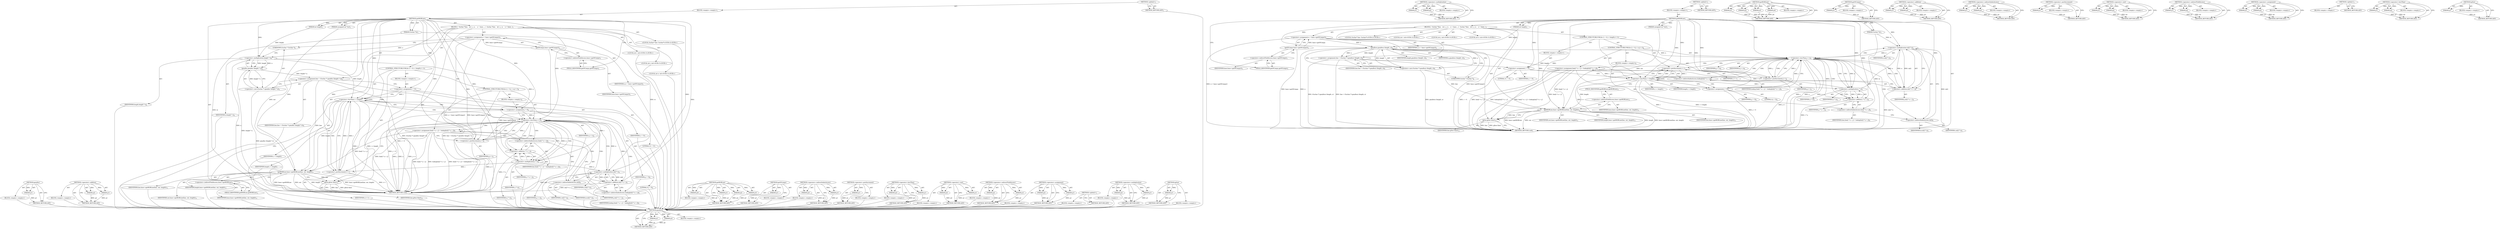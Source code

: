 digraph "gfree" {
vulnerable_117 [label=<(METHOD,gmalloc)>];
vulnerable_118 [label=<(PARAM,p1)>];
vulnerable_119 [label=<(BLOCK,&lt;empty&gt;,&lt;empty&gt;)>];
vulnerable_120 [label=<(METHOD_RETURN,ANY)>];
vulnerable_140 [label=<(METHOD,&lt;operator&gt;.addition)>];
vulnerable_141 [label=<(PARAM,p1)>];
vulnerable_142 [label=<(PARAM,p2)>];
vulnerable_143 [label=<(BLOCK,&lt;empty&gt;,&lt;empty&gt;)>];
vulnerable_144 [label=<(METHOD_RETURN,ANY)>];
vulnerable_6 [label=<(METHOD,&lt;global&gt;)<SUB>1</SUB>>];
vulnerable_7 [label=<(BLOCK,&lt;empty&gt;,&lt;empty&gt;)<SUB>1</SUB>>];
vulnerable_8 [label=<(METHOD,getRGBLine)<SUB>1</SUB>>];
vulnerable_9 [label=<(PARAM,Guchar *in)<SUB>1</SUB>>];
vulnerable_10 [label=<(PARAM,unsigned int *out)<SUB>1</SUB>>];
vulnerable_11 [label=<(PARAM,int length)<SUB>1</SUB>>];
vulnerable_12 [label=<(BLOCK,{
  Guchar *line;
   int i, j, n;
 
   n = base...,{
  Guchar *line;
   int i, j, n;
 
   n = base...)<SUB>1</SUB>>];
vulnerable_13 [label="<(LOCAL,Guchar* line: Guchar*)<SUB>2</SUB>>"];
vulnerable_14 [label="<(LOCAL,int i: int)<SUB>3</SUB>>"];
vulnerable_15 [label="<(LOCAL,int j: int)<SUB>3</SUB>>"];
vulnerable_16 [label="<(LOCAL,int n: int)<SUB>3</SUB>>"];
vulnerable_17 [label=<(&lt;operator&gt;.assignment,n = base-&gt;getNComps())<SUB>5</SUB>>];
vulnerable_18 [label=<(IDENTIFIER,n,n = base-&gt;getNComps())<SUB>5</SUB>>];
vulnerable_19 [label=<(getNComps,base-&gt;getNComps())<SUB>5</SUB>>];
vulnerable_20 [label=<(&lt;operator&gt;.indirectFieldAccess,base-&gt;getNComps)<SUB>5</SUB>>];
vulnerable_21 [label=<(IDENTIFIER,base,base-&gt;getNComps())<SUB>5</SUB>>];
vulnerable_22 [label=<(FIELD_IDENTIFIER,getNComps,getNComps)<SUB>5</SUB>>];
vulnerable_23 [label=<(&lt;operator&gt;.assignment,line = (Guchar *) gmalloc (length * n))<SUB>6</SUB>>];
vulnerable_24 [label=<(IDENTIFIER,line,line = (Guchar *) gmalloc (length * n))<SUB>6</SUB>>];
vulnerable_25 [label=<(&lt;operator&gt;.cast,(Guchar *) gmalloc (length * n))<SUB>6</SUB>>];
vulnerable_26 [label=<(UNKNOWN,Guchar *,Guchar *)<SUB>6</SUB>>];
vulnerable_27 [label=<(gmalloc,gmalloc (length * n))<SUB>6</SUB>>];
vulnerable_28 [label=<(&lt;operator&gt;.multiplication,length * n)<SUB>6</SUB>>];
vulnerable_29 [label=<(IDENTIFIER,length,length * n)<SUB>6</SUB>>];
vulnerable_30 [label=<(IDENTIFIER,n,length * n)<SUB>6</SUB>>];
vulnerable_31 [label=<(CONTROL_STRUCTURE,FOR,for (i = 0;i &lt; length;i++))<SUB>7</SUB>>];
vulnerable_32 [label=<(BLOCK,&lt;empty&gt;,&lt;empty&gt;)<SUB>7</SUB>>];
vulnerable_33 [label=<(&lt;operator&gt;.assignment,i = 0)<SUB>7</SUB>>];
vulnerable_34 [label=<(IDENTIFIER,i,i = 0)<SUB>7</SUB>>];
vulnerable_35 [label=<(LITERAL,0,i = 0)<SUB>7</SUB>>];
vulnerable_36 [label=<(&lt;operator&gt;.lessThan,i &lt; length)<SUB>7</SUB>>];
vulnerable_37 [label=<(IDENTIFIER,i,i &lt; length)<SUB>7</SUB>>];
vulnerable_38 [label=<(IDENTIFIER,length,i &lt; length)<SUB>7</SUB>>];
vulnerable_39 [label=<(&lt;operator&gt;.postIncrement,i++)<SUB>7</SUB>>];
vulnerable_40 [label=<(IDENTIFIER,i,i++)<SUB>7</SUB>>];
vulnerable_41 [label=<(CONTROL_STRUCTURE,FOR,for (j = 0;j &lt; n;j++))<SUB>8</SUB>>];
vulnerable_42 [label=<(BLOCK,&lt;empty&gt;,&lt;empty&gt;)<SUB>8</SUB>>];
vulnerable_43 [label=<(&lt;operator&gt;.assignment,j = 0)<SUB>8</SUB>>];
vulnerable_44 [label=<(IDENTIFIER,j,j = 0)<SUB>8</SUB>>];
vulnerable_45 [label=<(LITERAL,0,j = 0)<SUB>8</SUB>>];
vulnerable_46 [label=<(&lt;operator&gt;.lessThan,j &lt; n)<SUB>8</SUB>>];
vulnerable_47 [label=<(IDENTIFIER,j,j &lt; n)<SUB>8</SUB>>];
vulnerable_48 [label=<(IDENTIFIER,n,j &lt; n)<SUB>8</SUB>>];
vulnerable_49 [label=<(&lt;operator&gt;.postIncrement,j++)<SUB>8</SUB>>];
vulnerable_50 [label=<(IDENTIFIER,j,j++)<SUB>8</SUB>>];
vulnerable_51 [label=<(&lt;operator&gt;.assignment,line[i * n + j] = lookup[in[i] * n + j])<SUB>9</SUB>>];
vulnerable_52 [label=<(&lt;operator&gt;.indirectIndexAccess,line[i * n + j])<SUB>9</SUB>>];
vulnerable_53 [label=<(IDENTIFIER,line,line[i * n + j] = lookup[in[i] * n + j])<SUB>9</SUB>>];
vulnerable_54 [label=<(&lt;operator&gt;.addition,i * n + j)<SUB>9</SUB>>];
vulnerable_55 [label=<(&lt;operator&gt;.multiplication,i * n)<SUB>9</SUB>>];
vulnerable_56 [label=<(IDENTIFIER,i,i * n)<SUB>9</SUB>>];
vulnerable_57 [label=<(IDENTIFIER,n,i * n)<SUB>9</SUB>>];
vulnerable_58 [label=<(IDENTIFIER,j,i * n + j)<SUB>9</SUB>>];
vulnerable_59 [label=<(&lt;operator&gt;.indirectIndexAccess,lookup[in[i] * n + j])<SUB>9</SUB>>];
vulnerable_60 [label=<(IDENTIFIER,lookup,line[i * n + j] = lookup[in[i] * n + j])<SUB>9</SUB>>];
vulnerable_61 [label=<(&lt;operator&gt;.addition,in[i] * n + j)<SUB>9</SUB>>];
vulnerable_62 [label=<(&lt;operator&gt;.multiplication,in[i] * n)<SUB>9</SUB>>];
vulnerable_63 [label=<(&lt;operator&gt;.indirectIndexAccess,in[i])<SUB>9</SUB>>];
vulnerable_64 [label=<(IDENTIFIER,in,in[i] * n)<SUB>9</SUB>>];
vulnerable_65 [label=<(IDENTIFIER,i,in[i] * n)<SUB>9</SUB>>];
vulnerable_66 [label=<(IDENTIFIER,n,in[i] * n)<SUB>9</SUB>>];
vulnerable_67 [label=<(IDENTIFIER,j,in[i] * n + j)<SUB>9</SUB>>];
vulnerable_68 [label=<(getRGBLine,base-&gt;getRGBLine(line, out, length))<SUB>11</SUB>>];
vulnerable_69 [label=<(&lt;operator&gt;.indirectFieldAccess,base-&gt;getRGBLine)<SUB>11</SUB>>];
vulnerable_70 [label=<(IDENTIFIER,base,base-&gt;getRGBLine(line, out, length))<SUB>11</SUB>>];
vulnerable_71 [label=<(FIELD_IDENTIFIER,getRGBLine,getRGBLine)<SUB>11</SUB>>];
vulnerable_72 [label=<(IDENTIFIER,line,base-&gt;getRGBLine(line, out, length))<SUB>11</SUB>>];
vulnerable_73 [label=<(IDENTIFIER,out,base-&gt;getRGBLine(line, out, length))<SUB>11</SUB>>];
vulnerable_74 [label=<(IDENTIFIER,length,base-&gt;getRGBLine(line, out, length))<SUB>11</SUB>>];
vulnerable_75 [label=<(gfree,gfree (line))<SUB>13</SUB>>];
vulnerable_76 [label=<(IDENTIFIER,line,gfree (line))<SUB>13</SUB>>];
vulnerable_77 [label=<(METHOD_RETURN,void)<SUB>1</SUB>>];
vulnerable_79 [label=<(METHOD_RETURN,ANY)<SUB>1</SUB>>];
vulnerable_145 [label=<(METHOD,getRGBLine)>];
vulnerable_146 [label=<(PARAM,p1)>];
vulnerable_147 [label=<(PARAM,p2)>];
vulnerable_148 [label=<(PARAM,p3)>];
vulnerable_149 [label=<(PARAM,p4)>];
vulnerable_150 [label=<(BLOCK,&lt;empty&gt;,&lt;empty&gt;)>];
vulnerable_151 [label=<(METHOD_RETURN,ANY)>];
vulnerable_103 [label=<(METHOD,getNComps)>];
vulnerable_104 [label=<(PARAM,p1)>];
vulnerable_105 [label=<(BLOCK,&lt;empty&gt;,&lt;empty&gt;)>];
vulnerable_106 [label=<(METHOD_RETURN,ANY)>];
vulnerable_135 [label=<(METHOD,&lt;operator&gt;.indirectIndexAccess)>];
vulnerable_136 [label=<(PARAM,p1)>];
vulnerable_137 [label=<(PARAM,p2)>];
vulnerable_138 [label=<(BLOCK,&lt;empty&gt;,&lt;empty&gt;)>];
vulnerable_139 [label=<(METHOD_RETURN,ANY)>];
vulnerable_131 [label=<(METHOD,&lt;operator&gt;.postIncrement)>];
vulnerable_132 [label=<(PARAM,p1)>];
vulnerable_133 [label=<(BLOCK,&lt;empty&gt;,&lt;empty&gt;)>];
vulnerable_134 [label=<(METHOD_RETURN,ANY)>];
vulnerable_126 [label=<(METHOD,&lt;operator&gt;.lessThan)>];
vulnerable_127 [label=<(PARAM,p1)>];
vulnerable_128 [label=<(PARAM,p2)>];
vulnerable_129 [label=<(BLOCK,&lt;empty&gt;,&lt;empty&gt;)>];
vulnerable_130 [label=<(METHOD_RETURN,ANY)>];
vulnerable_112 [label=<(METHOD,&lt;operator&gt;.cast)>];
vulnerable_113 [label=<(PARAM,p1)>];
vulnerable_114 [label=<(PARAM,p2)>];
vulnerable_115 [label=<(BLOCK,&lt;empty&gt;,&lt;empty&gt;)>];
vulnerable_116 [label=<(METHOD_RETURN,ANY)>];
vulnerable_107 [label=<(METHOD,&lt;operator&gt;.indirectFieldAccess)>];
vulnerable_108 [label=<(PARAM,p1)>];
vulnerable_109 [label=<(PARAM,p2)>];
vulnerable_110 [label=<(BLOCK,&lt;empty&gt;,&lt;empty&gt;)>];
vulnerable_111 [label=<(METHOD_RETURN,ANY)>];
vulnerable_98 [label=<(METHOD,&lt;operator&gt;.assignment)>];
vulnerable_99 [label=<(PARAM,p1)>];
vulnerable_100 [label=<(PARAM,p2)>];
vulnerable_101 [label=<(BLOCK,&lt;empty&gt;,&lt;empty&gt;)>];
vulnerable_102 [label=<(METHOD_RETURN,ANY)>];
vulnerable_92 [label=<(METHOD,&lt;global&gt;)<SUB>1</SUB>>];
vulnerable_93 [label=<(BLOCK,&lt;empty&gt;,&lt;empty&gt;)>];
vulnerable_94 [label=<(METHOD_RETURN,ANY)>];
vulnerable_121 [label=<(METHOD,&lt;operator&gt;.multiplication)>];
vulnerable_122 [label=<(PARAM,p1)>];
vulnerable_123 [label=<(PARAM,p2)>];
vulnerable_124 [label=<(BLOCK,&lt;empty&gt;,&lt;empty&gt;)>];
vulnerable_125 [label=<(METHOD_RETURN,ANY)>];
vulnerable_152 [label=<(METHOD,gfree)>];
vulnerable_153 [label=<(PARAM,p1)>];
vulnerable_154 [label=<(BLOCK,&lt;empty&gt;,&lt;empty&gt;)>];
vulnerable_155 [label=<(METHOD_RETURN,ANY)>];
fixed_116 [label=<(METHOD,gmallocn)>];
fixed_117 [label=<(PARAM,p1)>];
fixed_118 [label=<(PARAM,p2)>];
fixed_119 [label=<(BLOCK,&lt;empty&gt;,&lt;empty&gt;)>];
fixed_120 [label=<(METHOD_RETURN,ANY)>];
fixed_140 [label=<(METHOD,&lt;operator&gt;.multiplication)>];
fixed_141 [label=<(PARAM,p1)>];
fixed_142 [label=<(PARAM,p2)>];
fixed_143 [label=<(BLOCK,&lt;empty&gt;,&lt;empty&gt;)>];
fixed_144 [label=<(METHOD_RETURN,ANY)>];
fixed_6 [label=<(METHOD,&lt;global&gt;)<SUB>1</SUB>>];
fixed_7 [label=<(BLOCK,&lt;empty&gt;,&lt;empty&gt;)<SUB>1</SUB>>];
fixed_8 [label=<(METHOD,getRGBLine)<SUB>1</SUB>>];
fixed_9 [label=<(PARAM,Guchar *in)<SUB>1</SUB>>];
fixed_10 [label=<(PARAM,unsigned int *out)<SUB>1</SUB>>];
fixed_11 [label=<(PARAM,int length)<SUB>1</SUB>>];
fixed_12 [label=<(BLOCK,{
  Guchar *line;
   int i, j, n;
 
   n = base...,{
  Guchar *line;
   int i, j, n;
 
   n = base...)<SUB>1</SUB>>];
fixed_13 [label="<(LOCAL,Guchar* line: Guchar*)<SUB>2</SUB>>"];
fixed_14 [label="<(LOCAL,int i: int)<SUB>3</SUB>>"];
fixed_15 [label="<(LOCAL,int j: int)<SUB>3</SUB>>"];
fixed_16 [label="<(LOCAL,int n: int)<SUB>3</SUB>>"];
fixed_17 [label=<(&lt;operator&gt;.assignment,n = base-&gt;getNComps())<SUB>5</SUB>>];
fixed_18 [label=<(IDENTIFIER,n,n = base-&gt;getNComps())<SUB>5</SUB>>];
fixed_19 [label=<(getNComps,base-&gt;getNComps())<SUB>5</SUB>>];
fixed_20 [label=<(&lt;operator&gt;.indirectFieldAccess,base-&gt;getNComps)<SUB>5</SUB>>];
fixed_21 [label=<(IDENTIFIER,base,base-&gt;getNComps())<SUB>5</SUB>>];
fixed_22 [label=<(FIELD_IDENTIFIER,getNComps,getNComps)<SUB>5</SUB>>];
fixed_23 [label=<(&lt;operator&gt;.assignment,line = (Guchar *) gmallocn (length, n))<SUB>6</SUB>>];
fixed_24 [label=<(IDENTIFIER,line,line = (Guchar *) gmallocn (length, n))<SUB>6</SUB>>];
fixed_25 [label=<(&lt;operator&gt;.cast,(Guchar *) gmallocn (length, n))<SUB>6</SUB>>];
fixed_26 [label=<(UNKNOWN,Guchar *,Guchar *)<SUB>6</SUB>>];
fixed_27 [label=<(gmallocn,gmallocn (length, n))<SUB>6</SUB>>];
fixed_28 [label=<(IDENTIFIER,length,gmallocn (length, n))<SUB>6</SUB>>];
fixed_29 [label=<(IDENTIFIER,n,gmallocn (length, n))<SUB>6</SUB>>];
fixed_30 [label=<(CONTROL_STRUCTURE,FOR,for (i = 0;i &lt; length;i++))<SUB>7</SUB>>];
fixed_31 [label=<(BLOCK,&lt;empty&gt;,&lt;empty&gt;)<SUB>7</SUB>>];
fixed_32 [label=<(&lt;operator&gt;.assignment,i = 0)<SUB>7</SUB>>];
fixed_33 [label=<(IDENTIFIER,i,i = 0)<SUB>7</SUB>>];
fixed_34 [label=<(LITERAL,0,i = 0)<SUB>7</SUB>>];
fixed_35 [label=<(&lt;operator&gt;.lessThan,i &lt; length)<SUB>7</SUB>>];
fixed_36 [label=<(IDENTIFIER,i,i &lt; length)<SUB>7</SUB>>];
fixed_37 [label=<(IDENTIFIER,length,i &lt; length)<SUB>7</SUB>>];
fixed_38 [label=<(&lt;operator&gt;.postIncrement,i++)<SUB>7</SUB>>];
fixed_39 [label=<(IDENTIFIER,i,i++)<SUB>7</SUB>>];
fixed_40 [label=<(CONTROL_STRUCTURE,FOR,for (j = 0;j &lt; n;j++))<SUB>8</SUB>>];
fixed_41 [label=<(BLOCK,&lt;empty&gt;,&lt;empty&gt;)<SUB>8</SUB>>];
fixed_42 [label=<(&lt;operator&gt;.assignment,j = 0)<SUB>8</SUB>>];
fixed_43 [label=<(IDENTIFIER,j,j = 0)<SUB>8</SUB>>];
fixed_44 [label=<(LITERAL,0,j = 0)<SUB>8</SUB>>];
fixed_45 [label=<(&lt;operator&gt;.lessThan,j &lt; n)<SUB>8</SUB>>];
fixed_46 [label=<(IDENTIFIER,j,j &lt; n)<SUB>8</SUB>>];
fixed_47 [label=<(IDENTIFIER,n,j &lt; n)<SUB>8</SUB>>];
fixed_48 [label=<(&lt;operator&gt;.postIncrement,j++)<SUB>8</SUB>>];
fixed_49 [label=<(IDENTIFIER,j,j++)<SUB>8</SUB>>];
fixed_50 [label=<(&lt;operator&gt;.assignment,line[i * n + j] = lookup[in[i] * n + j])<SUB>9</SUB>>];
fixed_51 [label=<(&lt;operator&gt;.indirectIndexAccess,line[i * n + j])<SUB>9</SUB>>];
fixed_52 [label=<(IDENTIFIER,line,line[i * n + j] = lookup[in[i] * n + j])<SUB>9</SUB>>];
fixed_53 [label=<(&lt;operator&gt;.addition,i * n + j)<SUB>9</SUB>>];
fixed_54 [label=<(&lt;operator&gt;.multiplication,i * n)<SUB>9</SUB>>];
fixed_55 [label=<(IDENTIFIER,i,i * n)<SUB>9</SUB>>];
fixed_56 [label=<(IDENTIFIER,n,i * n)<SUB>9</SUB>>];
fixed_57 [label=<(IDENTIFIER,j,i * n + j)<SUB>9</SUB>>];
fixed_58 [label=<(&lt;operator&gt;.indirectIndexAccess,lookup[in[i] * n + j])<SUB>9</SUB>>];
fixed_59 [label=<(IDENTIFIER,lookup,line[i * n + j] = lookup[in[i] * n + j])<SUB>9</SUB>>];
fixed_60 [label=<(&lt;operator&gt;.addition,in[i] * n + j)<SUB>9</SUB>>];
fixed_61 [label=<(&lt;operator&gt;.multiplication,in[i] * n)<SUB>9</SUB>>];
fixed_62 [label=<(&lt;operator&gt;.indirectIndexAccess,in[i])<SUB>9</SUB>>];
fixed_63 [label=<(IDENTIFIER,in,in[i] * n)<SUB>9</SUB>>];
fixed_64 [label=<(IDENTIFIER,i,in[i] * n)<SUB>9</SUB>>];
fixed_65 [label=<(IDENTIFIER,n,in[i] * n)<SUB>9</SUB>>];
fixed_66 [label=<(IDENTIFIER,j,in[i] * n + j)<SUB>9</SUB>>];
fixed_67 [label=<(getRGBLine,base-&gt;getRGBLine(line, out, length))<SUB>11</SUB>>];
fixed_68 [label=<(&lt;operator&gt;.indirectFieldAccess,base-&gt;getRGBLine)<SUB>11</SUB>>];
fixed_69 [label=<(IDENTIFIER,base,base-&gt;getRGBLine(line, out, length))<SUB>11</SUB>>];
fixed_70 [label=<(FIELD_IDENTIFIER,getRGBLine,getRGBLine)<SUB>11</SUB>>];
fixed_71 [label=<(IDENTIFIER,line,base-&gt;getRGBLine(line, out, length))<SUB>11</SUB>>];
fixed_72 [label=<(IDENTIFIER,out,base-&gt;getRGBLine(line, out, length))<SUB>11</SUB>>];
fixed_73 [label=<(IDENTIFIER,length,base-&gt;getRGBLine(line, out, length))<SUB>11</SUB>>];
fixed_74 [label=<(gfree,gfree (line))<SUB>13</SUB>>];
fixed_75 [label=<(IDENTIFIER,line,gfree (line))<SUB>13</SUB>>];
fixed_76 [label=<(METHOD_RETURN,void)<SUB>1</SUB>>];
fixed_78 [label=<(METHOD_RETURN,ANY)<SUB>1</SUB>>];
fixed_145 [label=<(METHOD,getRGBLine)>];
fixed_146 [label=<(PARAM,p1)>];
fixed_147 [label=<(PARAM,p2)>];
fixed_148 [label=<(PARAM,p3)>];
fixed_149 [label=<(PARAM,p4)>];
fixed_150 [label=<(BLOCK,&lt;empty&gt;,&lt;empty&gt;)>];
fixed_151 [label=<(METHOD_RETURN,ANY)>];
fixed_102 [label=<(METHOD,getNComps)>];
fixed_103 [label=<(PARAM,p1)>];
fixed_104 [label=<(BLOCK,&lt;empty&gt;,&lt;empty&gt;)>];
fixed_105 [label=<(METHOD_RETURN,ANY)>];
fixed_135 [label=<(METHOD,&lt;operator&gt;.addition)>];
fixed_136 [label=<(PARAM,p1)>];
fixed_137 [label=<(PARAM,p2)>];
fixed_138 [label=<(BLOCK,&lt;empty&gt;,&lt;empty&gt;)>];
fixed_139 [label=<(METHOD_RETURN,ANY)>];
fixed_130 [label=<(METHOD,&lt;operator&gt;.indirectIndexAccess)>];
fixed_131 [label=<(PARAM,p1)>];
fixed_132 [label=<(PARAM,p2)>];
fixed_133 [label=<(BLOCK,&lt;empty&gt;,&lt;empty&gt;)>];
fixed_134 [label=<(METHOD_RETURN,ANY)>];
fixed_126 [label=<(METHOD,&lt;operator&gt;.postIncrement)>];
fixed_127 [label=<(PARAM,p1)>];
fixed_128 [label=<(BLOCK,&lt;empty&gt;,&lt;empty&gt;)>];
fixed_129 [label=<(METHOD_RETURN,ANY)>];
fixed_111 [label=<(METHOD,&lt;operator&gt;.cast)>];
fixed_112 [label=<(PARAM,p1)>];
fixed_113 [label=<(PARAM,p2)>];
fixed_114 [label=<(BLOCK,&lt;empty&gt;,&lt;empty&gt;)>];
fixed_115 [label=<(METHOD_RETURN,ANY)>];
fixed_106 [label=<(METHOD,&lt;operator&gt;.indirectFieldAccess)>];
fixed_107 [label=<(PARAM,p1)>];
fixed_108 [label=<(PARAM,p2)>];
fixed_109 [label=<(BLOCK,&lt;empty&gt;,&lt;empty&gt;)>];
fixed_110 [label=<(METHOD_RETURN,ANY)>];
fixed_97 [label=<(METHOD,&lt;operator&gt;.assignment)>];
fixed_98 [label=<(PARAM,p1)>];
fixed_99 [label=<(PARAM,p2)>];
fixed_100 [label=<(BLOCK,&lt;empty&gt;,&lt;empty&gt;)>];
fixed_101 [label=<(METHOD_RETURN,ANY)>];
fixed_91 [label=<(METHOD,&lt;global&gt;)<SUB>1</SUB>>];
fixed_92 [label=<(BLOCK,&lt;empty&gt;,&lt;empty&gt;)>];
fixed_93 [label=<(METHOD_RETURN,ANY)>];
fixed_121 [label=<(METHOD,&lt;operator&gt;.lessThan)>];
fixed_122 [label=<(PARAM,p1)>];
fixed_123 [label=<(PARAM,p2)>];
fixed_124 [label=<(BLOCK,&lt;empty&gt;,&lt;empty&gt;)>];
fixed_125 [label=<(METHOD_RETURN,ANY)>];
fixed_152 [label=<(METHOD,gfree)>];
fixed_153 [label=<(PARAM,p1)>];
fixed_154 [label=<(BLOCK,&lt;empty&gt;,&lt;empty&gt;)>];
fixed_155 [label=<(METHOD_RETURN,ANY)>];
vulnerable_117 -> vulnerable_118  [key=0, label="AST: "];
vulnerable_117 -> vulnerable_118  [key=1, label="DDG: "];
vulnerable_117 -> vulnerable_119  [key=0, label="AST: "];
vulnerable_117 -> vulnerable_120  [key=0, label="AST: "];
vulnerable_117 -> vulnerable_120  [key=1, label="CFG: "];
vulnerable_118 -> vulnerable_120  [key=0, label="DDG: p1"];
vulnerable_119 -> fixed_116  [key=0];
vulnerable_120 -> fixed_116  [key=0];
vulnerable_140 -> vulnerable_141  [key=0, label="AST: "];
vulnerable_140 -> vulnerable_141  [key=1, label="DDG: "];
vulnerable_140 -> vulnerable_143  [key=0, label="AST: "];
vulnerable_140 -> vulnerable_142  [key=0, label="AST: "];
vulnerable_140 -> vulnerable_142  [key=1, label="DDG: "];
vulnerable_140 -> vulnerable_144  [key=0, label="AST: "];
vulnerable_140 -> vulnerable_144  [key=1, label="CFG: "];
vulnerable_141 -> vulnerable_144  [key=0, label="DDG: p1"];
vulnerable_142 -> vulnerable_144  [key=0, label="DDG: p2"];
vulnerable_143 -> fixed_116  [key=0];
vulnerable_144 -> fixed_116  [key=0];
vulnerable_6 -> vulnerable_7  [key=0, label="AST: "];
vulnerable_6 -> vulnerable_79  [key=0, label="AST: "];
vulnerable_6 -> vulnerable_79  [key=1, label="CFG: "];
vulnerable_7 -> vulnerable_8  [key=0, label="AST: "];
vulnerable_8 -> vulnerable_9  [key=0, label="AST: "];
vulnerable_8 -> vulnerable_9  [key=1, label="DDG: "];
vulnerable_8 -> vulnerable_10  [key=0, label="AST: "];
vulnerable_8 -> vulnerable_10  [key=1, label="DDG: "];
vulnerable_8 -> vulnerable_11  [key=0, label="AST: "];
vulnerable_8 -> vulnerable_11  [key=1, label="DDG: "];
vulnerable_8 -> vulnerable_12  [key=0, label="AST: "];
vulnerable_8 -> vulnerable_77  [key=0, label="AST: "];
vulnerable_8 -> vulnerable_22  [key=0, label="CFG: "];
vulnerable_8 -> vulnerable_68  [key=0, label="DDG: "];
vulnerable_8 -> vulnerable_75  [key=0, label="DDG: "];
vulnerable_8 -> vulnerable_33  [key=0, label="DDG: "];
vulnerable_8 -> vulnerable_36  [key=0, label="DDG: "];
vulnerable_8 -> vulnerable_39  [key=0, label="DDG: "];
vulnerable_8 -> vulnerable_43  [key=0, label="DDG: "];
vulnerable_8 -> vulnerable_46  [key=0, label="DDG: "];
vulnerable_8 -> vulnerable_49  [key=0, label="DDG: "];
vulnerable_8 -> vulnerable_28  [key=0, label="DDG: "];
vulnerable_8 -> vulnerable_54  [key=0, label="DDG: "];
vulnerable_8 -> vulnerable_61  [key=0, label="DDG: "];
vulnerable_8 -> vulnerable_55  [key=0, label="DDG: "];
vulnerable_8 -> vulnerable_62  [key=0, label="DDG: "];
vulnerable_9 -> vulnerable_77  [key=0, label="DDG: in"];
vulnerable_9 -> vulnerable_62  [key=0, label="DDG: in"];
vulnerable_10 -> vulnerable_68  [key=0, label="DDG: out"];
vulnerable_11 -> vulnerable_28  [key=0, label="DDG: length"];
vulnerable_12 -> vulnerable_13  [key=0, label="AST: "];
vulnerable_12 -> vulnerable_14  [key=0, label="AST: "];
vulnerable_12 -> vulnerable_15  [key=0, label="AST: "];
vulnerable_12 -> vulnerable_16  [key=0, label="AST: "];
vulnerable_12 -> vulnerable_17  [key=0, label="AST: "];
vulnerable_12 -> vulnerable_23  [key=0, label="AST: "];
vulnerable_12 -> vulnerable_31  [key=0, label="AST: "];
vulnerable_12 -> vulnerable_68  [key=0, label="AST: "];
vulnerable_12 -> vulnerable_75  [key=0, label="AST: "];
vulnerable_13 -> fixed_116  [key=0];
vulnerable_14 -> fixed_116  [key=0];
vulnerable_15 -> fixed_116  [key=0];
vulnerable_16 -> fixed_116  [key=0];
vulnerable_17 -> vulnerable_18  [key=0, label="AST: "];
vulnerable_17 -> vulnerable_19  [key=0, label="AST: "];
vulnerable_17 -> vulnerable_26  [key=0, label="CFG: "];
vulnerable_17 -> vulnerable_77  [key=0, label="DDG: base-&gt;getNComps()"];
vulnerable_17 -> vulnerable_77  [key=1, label="DDG: n = base-&gt;getNComps()"];
vulnerable_17 -> vulnerable_28  [key=0, label="DDG: n"];
vulnerable_18 -> fixed_116  [key=0];
vulnerable_19 -> vulnerable_20  [key=0, label="AST: "];
vulnerable_19 -> vulnerable_17  [key=0, label="CFG: "];
vulnerable_19 -> vulnerable_17  [key=1, label="DDG: base-&gt;getNComps"];
vulnerable_19 -> vulnerable_77  [key=0, label="DDG: base-&gt;getNComps"];
vulnerable_20 -> vulnerable_21  [key=0, label="AST: "];
vulnerable_20 -> vulnerable_22  [key=0, label="AST: "];
vulnerable_20 -> vulnerable_19  [key=0, label="CFG: "];
vulnerable_21 -> fixed_116  [key=0];
vulnerable_22 -> vulnerable_20  [key=0, label="CFG: "];
vulnerable_23 -> vulnerable_24  [key=0, label="AST: "];
vulnerable_23 -> vulnerable_25  [key=0, label="AST: "];
vulnerable_23 -> vulnerable_33  [key=0, label="CFG: "];
vulnerable_23 -> vulnerable_77  [key=0, label="DDG: (Guchar *) gmalloc (length * n)"];
vulnerable_23 -> vulnerable_77  [key=1, label="DDG: line = (Guchar *) gmalloc (length * n)"];
vulnerable_23 -> vulnerable_68  [key=0, label="DDG: line"];
vulnerable_24 -> fixed_116  [key=0];
vulnerable_25 -> vulnerable_26  [key=0, label="AST: "];
vulnerable_25 -> vulnerable_27  [key=0, label="AST: "];
vulnerable_25 -> vulnerable_23  [key=0, label="CFG: "];
vulnerable_25 -> vulnerable_77  [key=0, label="DDG: gmalloc (length * n)"];
vulnerable_26 -> vulnerable_28  [key=0, label="CFG: "];
vulnerable_27 -> vulnerable_28  [key=0, label="AST: "];
vulnerable_27 -> vulnerable_25  [key=0, label="CFG: "];
vulnerable_27 -> vulnerable_25  [key=1, label="DDG: length * n"];
vulnerable_27 -> vulnerable_77  [key=0, label="DDG: length * n"];
vulnerable_27 -> vulnerable_23  [key=0, label="DDG: length * n"];
vulnerable_28 -> vulnerable_29  [key=0, label="AST: "];
vulnerable_28 -> vulnerable_30  [key=0, label="AST: "];
vulnerable_28 -> vulnerable_27  [key=0, label="CFG: "];
vulnerable_28 -> vulnerable_27  [key=1, label="DDG: length"];
vulnerable_28 -> vulnerable_27  [key=2, label="DDG: n"];
vulnerable_28 -> vulnerable_77  [key=0, label="DDG: n"];
vulnerable_28 -> vulnerable_36  [key=0, label="DDG: length"];
vulnerable_28 -> vulnerable_46  [key=0, label="DDG: n"];
vulnerable_29 -> fixed_116  [key=0];
vulnerable_30 -> fixed_116  [key=0];
vulnerable_31 -> vulnerable_32  [key=0, label="AST: "];
vulnerable_31 -> vulnerable_36  [key=0, label="AST: "];
vulnerable_31 -> vulnerable_39  [key=0, label="AST: "];
vulnerable_31 -> vulnerable_41  [key=0, label="AST: "];
vulnerable_32 -> vulnerable_33  [key=0, label="AST: "];
vulnerable_33 -> vulnerable_34  [key=0, label="AST: "];
vulnerable_33 -> vulnerable_35  [key=0, label="AST: "];
vulnerable_33 -> vulnerable_36  [key=0, label="CFG: "];
vulnerable_33 -> vulnerable_36  [key=1, label="DDG: i"];
vulnerable_33 -> vulnerable_77  [key=0, label="DDG: i = 0"];
vulnerable_34 -> fixed_116  [key=0];
vulnerable_35 -> fixed_116  [key=0];
vulnerable_36 -> vulnerable_37  [key=0, label="AST: "];
vulnerable_36 -> vulnerable_38  [key=0, label="AST: "];
vulnerable_36 -> vulnerable_43  [key=0, label="CFG: "];
vulnerable_36 -> vulnerable_43  [key=1, label="CDG: "];
vulnerable_36 -> vulnerable_71  [key=0, label="CFG: "];
vulnerable_36 -> vulnerable_77  [key=0, label="DDG: i"];
vulnerable_36 -> vulnerable_77  [key=1, label="DDG: i &lt; length"];
vulnerable_36 -> vulnerable_68  [key=0, label="DDG: length"];
vulnerable_36 -> vulnerable_39  [key=0, label="DDG: i"];
vulnerable_36 -> vulnerable_39  [key=1, label="CDG: "];
vulnerable_36 -> vulnerable_55  [key=0, label="DDG: i"];
vulnerable_36 -> vulnerable_36  [key=0, label="CDG: "];
vulnerable_36 -> vulnerable_46  [key=0, label="CDG: "];
vulnerable_37 -> fixed_116  [key=0];
vulnerable_38 -> fixed_116  [key=0];
vulnerable_39 -> vulnerable_40  [key=0, label="AST: "];
vulnerable_39 -> vulnerable_36  [key=0, label="CFG: "];
vulnerable_39 -> vulnerable_36  [key=1, label="DDG: i"];
vulnerable_39 -> vulnerable_77  [key=0, label="DDG: i++"];
vulnerable_40 -> fixed_116  [key=0];
vulnerable_41 -> vulnerable_42  [key=0, label="AST: "];
vulnerable_41 -> vulnerable_46  [key=0, label="AST: "];
vulnerable_41 -> vulnerable_49  [key=0, label="AST: "];
vulnerable_41 -> vulnerable_51  [key=0, label="AST: "];
vulnerable_42 -> vulnerable_43  [key=0, label="AST: "];
vulnerable_43 -> vulnerable_44  [key=0, label="AST: "];
vulnerable_43 -> vulnerable_45  [key=0, label="AST: "];
vulnerable_43 -> vulnerable_46  [key=0, label="CFG: "];
vulnerable_43 -> vulnerable_46  [key=1, label="DDG: j"];
vulnerable_43 -> vulnerable_77  [key=0, label="DDG: j = 0"];
vulnerable_44 -> fixed_116  [key=0];
vulnerable_45 -> fixed_116  [key=0];
vulnerable_46 -> vulnerable_47  [key=0, label="AST: "];
vulnerable_46 -> vulnerable_48  [key=0, label="AST: "];
vulnerable_46 -> vulnerable_55  [key=0, label="CFG: "];
vulnerable_46 -> vulnerable_55  [key=1, label="DDG: n"];
vulnerable_46 -> vulnerable_55  [key=2, label="CDG: "];
vulnerable_46 -> vulnerable_39  [key=0, label="CFG: "];
vulnerable_46 -> vulnerable_77  [key=0, label="DDG: j"];
vulnerable_46 -> vulnerable_77  [key=1, label="DDG: n"];
vulnerable_46 -> vulnerable_77  [key=2, label="DDG: j &lt; n"];
vulnerable_46 -> vulnerable_49  [key=0, label="DDG: j"];
vulnerable_46 -> vulnerable_49  [key=1, label="CDG: "];
vulnerable_46 -> vulnerable_54  [key=0, label="DDG: j"];
vulnerable_46 -> vulnerable_54  [key=1, label="CDG: "];
vulnerable_46 -> vulnerable_61  [key=0, label="DDG: j"];
vulnerable_46 -> vulnerable_61  [key=1, label="CDG: "];
vulnerable_46 -> vulnerable_51  [key=0, label="CDG: "];
vulnerable_46 -> vulnerable_52  [key=0, label="CDG: "];
vulnerable_46 -> vulnerable_46  [key=0, label="CDG: "];
vulnerable_46 -> vulnerable_63  [key=0, label="CDG: "];
vulnerable_46 -> vulnerable_59  [key=0, label="CDG: "];
vulnerable_46 -> vulnerable_62  [key=0, label="CDG: "];
vulnerable_47 -> fixed_116  [key=0];
vulnerable_48 -> fixed_116  [key=0];
vulnerable_49 -> vulnerable_50  [key=0, label="AST: "];
vulnerable_49 -> vulnerable_46  [key=0, label="CFG: "];
vulnerable_49 -> vulnerable_46  [key=1, label="DDG: j"];
vulnerable_49 -> vulnerable_77  [key=0, label="DDG: j++"];
vulnerable_50 -> fixed_116  [key=0];
vulnerable_51 -> vulnerable_52  [key=0, label="AST: "];
vulnerable_51 -> vulnerable_59  [key=0, label="AST: "];
vulnerable_51 -> vulnerable_49  [key=0, label="CFG: "];
vulnerable_51 -> vulnerable_77  [key=0, label="DDG: line[i * n + j]"];
vulnerable_51 -> vulnerable_77  [key=1, label="DDG: lookup[in[i] * n + j]"];
vulnerable_51 -> vulnerable_77  [key=2, label="DDG: line[i * n + j] = lookup[in[i] * n + j]"];
vulnerable_51 -> vulnerable_68  [key=0, label="DDG: line[i * n + j]"];
vulnerable_51 -> vulnerable_75  [key=0, label="DDG: line[i * n + j]"];
vulnerable_52 -> vulnerable_53  [key=0, label="AST: "];
vulnerable_52 -> vulnerable_54  [key=0, label="AST: "];
vulnerable_52 -> vulnerable_63  [key=0, label="CFG: "];
vulnerable_53 -> fixed_116  [key=0];
vulnerable_54 -> vulnerable_55  [key=0, label="AST: "];
vulnerable_54 -> vulnerable_58  [key=0, label="AST: "];
vulnerable_54 -> vulnerable_52  [key=0, label="CFG: "];
vulnerable_54 -> vulnerable_77  [key=0, label="DDG: i * n"];
vulnerable_55 -> vulnerable_56  [key=0, label="AST: "];
vulnerable_55 -> vulnerable_57  [key=0, label="AST: "];
vulnerable_55 -> vulnerable_54  [key=0, label="CFG: "];
vulnerable_55 -> vulnerable_54  [key=1, label="DDG: i"];
vulnerable_55 -> vulnerable_54  [key=2, label="DDG: n"];
vulnerable_55 -> vulnerable_39  [key=0, label="DDG: i"];
vulnerable_55 -> vulnerable_62  [key=0, label="DDG: n"];
vulnerable_56 -> fixed_116  [key=0];
vulnerable_57 -> fixed_116  [key=0];
vulnerable_58 -> fixed_116  [key=0];
vulnerable_59 -> vulnerable_60  [key=0, label="AST: "];
vulnerable_59 -> vulnerable_61  [key=0, label="AST: "];
vulnerable_59 -> vulnerable_51  [key=0, label="CFG: "];
vulnerable_60 -> fixed_116  [key=0];
vulnerable_61 -> vulnerable_62  [key=0, label="AST: "];
vulnerable_61 -> vulnerable_67  [key=0, label="AST: "];
vulnerable_61 -> vulnerable_59  [key=0, label="CFG: "];
vulnerable_61 -> vulnerable_77  [key=0, label="DDG: in[i] * n"];
vulnerable_62 -> vulnerable_63  [key=0, label="AST: "];
vulnerable_62 -> vulnerable_66  [key=0, label="AST: "];
vulnerable_62 -> vulnerable_61  [key=0, label="CFG: "];
vulnerable_62 -> vulnerable_61  [key=1, label="DDG: in[i]"];
vulnerable_62 -> vulnerable_61  [key=2, label="DDG: n"];
vulnerable_62 -> vulnerable_77  [key=0, label="DDG: in[i]"];
vulnerable_62 -> vulnerable_46  [key=0, label="DDG: n"];
vulnerable_63 -> vulnerable_64  [key=0, label="AST: "];
vulnerable_63 -> vulnerable_65  [key=0, label="AST: "];
vulnerable_63 -> vulnerable_62  [key=0, label="CFG: "];
vulnerable_64 -> fixed_116  [key=0];
vulnerable_65 -> fixed_116  [key=0];
vulnerable_66 -> fixed_116  [key=0];
vulnerable_67 -> fixed_116  [key=0];
vulnerable_68 -> vulnerable_69  [key=0, label="AST: "];
vulnerable_68 -> vulnerable_72  [key=0, label="AST: "];
vulnerable_68 -> vulnerable_73  [key=0, label="AST: "];
vulnerable_68 -> vulnerable_74  [key=0, label="AST: "];
vulnerable_68 -> vulnerable_75  [key=0, label="CFG: "];
vulnerable_68 -> vulnerable_75  [key=1, label="DDG: line"];
vulnerable_68 -> vulnerable_77  [key=0, label="DDG: base-&gt;getRGBLine"];
vulnerable_68 -> vulnerable_77  [key=1, label="DDG: out"];
vulnerable_68 -> vulnerable_77  [key=2, label="DDG: length"];
vulnerable_68 -> vulnerable_77  [key=3, label="DDG: base-&gt;getRGBLine(line, out, length)"];
vulnerable_69 -> vulnerable_70  [key=0, label="AST: "];
vulnerable_69 -> vulnerable_71  [key=0, label="AST: "];
vulnerable_69 -> vulnerable_68  [key=0, label="CFG: "];
vulnerable_70 -> fixed_116  [key=0];
vulnerable_71 -> vulnerable_69  [key=0, label="CFG: "];
vulnerable_72 -> fixed_116  [key=0];
vulnerable_73 -> fixed_116  [key=0];
vulnerable_74 -> fixed_116  [key=0];
vulnerable_75 -> vulnerable_76  [key=0, label="AST: "];
vulnerable_75 -> vulnerable_77  [key=0, label="CFG: "];
vulnerable_75 -> vulnerable_77  [key=1, label="DDG: line"];
vulnerable_75 -> vulnerable_77  [key=2, label="DDG: gfree (line)"];
vulnerable_76 -> fixed_116  [key=0];
vulnerable_77 -> fixed_116  [key=0];
vulnerable_79 -> fixed_116  [key=0];
vulnerable_145 -> vulnerable_146  [key=0, label="AST: "];
vulnerable_145 -> vulnerable_146  [key=1, label="DDG: "];
vulnerable_145 -> vulnerable_150  [key=0, label="AST: "];
vulnerable_145 -> vulnerable_147  [key=0, label="AST: "];
vulnerable_145 -> vulnerable_147  [key=1, label="DDG: "];
vulnerable_145 -> vulnerable_151  [key=0, label="AST: "];
vulnerable_145 -> vulnerable_151  [key=1, label="CFG: "];
vulnerable_145 -> vulnerable_148  [key=0, label="AST: "];
vulnerable_145 -> vulnerable_148  [key=1, label="DDG: "];
vulnerable_145 -> vulnerable_149  [key=0, label="AST: "];
vulnerable_145 -> vulnerable_149  [key=1, label="DDG: "];
vulnerable_146 -> vulnerable_151  [key=0, label="DDG: p1"];
vulnerable_147 -> vulnerable_151  [key=0, label="DDG: p2"];
vulnerable_148 -> vulnerable_151  [key=0, label="DDG: p3"];
vulnerable_149 -> vulnerable_151  [key=0, label="DDG: p4"];
vulnerable_150 -> fixed_116  [key=0];
vulnerable_151 -> fixed_116  [key=0];
vulnerable_103 -> vulnerable_104  [key=0, label="AST: "];
vulnerable_103 -> vulnerable_104  [key=1, label="DDG: "];
vulnerable_103 -> vulnerable_105  [key=0, label="AST: "];
vulnerable_103 -> vulnerable_106  [key=0, label="AST: "];
vulnerable_103 -> vulnerable_106  [key=1, label="CFG: "];
vulnerable_104 -> vulnerable_106  [key=0, label="DDG: p1"];
vulnerable_105 -> fixed_116  [key=0];
vulnerable_106 -> fixed_116  [key=0];
vulnerable_135 -> vulnerable_136  [key=0, label="AST: "];
vulnerable_135 -> vulnerable_136  [key=1, label="DDG: "];
vulnerable_135 -> vulnerable_138  [key=0, label="AST: "];
vulnerable_135 -> vulnerable_137  [key=0, label="AST: "];
vulnerable_135 -> vulnerable_137  [key=1, label="DDG: "];
vulnerable_135 -> vulnerable_139  [key=0, label="AST: "];
vulnerable_135 -> vulnerable_139  [key=1, label="CFG: "];
vulnerable_136 -> vulnerable_139  [key=0, label="DDG: p1"];
vulnerable_137 -> vulnerable_139  [key=0, label="DDG: p2"];
vulnerable_138 -> fixed_116  [key=0];
vulnerable_139 -> fixed_116  [key=0];
vulnerable_131 -> vulnerable_132  [key=0, label="AST: "];
vulnerable_131 -> vulnerable_132  [key=1, label="DDG: "];
vulnerable_131 -> vulnerable_133  [key=0, label="AST: "];
vulnerable_131 -> vulnerable_134  [key=0, label="AST: "];
vulnerable_131 -> vulnerable_134  [key=1, label="CFG: "];
vulnerable_132 -> vulnerable_134  [key=0, label="DDG: p1"];
vulnerable_133 -> fixed_116  [key=0];
vulnerable_134 -> fixed_116  [key=0];
vulnerable_126 -> vulnerable_127  [key=0, label="AST: "];
vulnerable_126 -> vulnerable_127  [key=1, label="DDG: "];
vulnerable_126 -> vulnerable_129  [key=0, label="AST: "];
vulnerable_126 -> vulnerable_128  [key=0, label="AST: "];
vulnerable_126 -> vulnerable_128  [key=1, label="DDG: "];
vulnerable_126 -> vulnerable_130  [key=0, label="AST: "];
vulnerable_126 -> vulnerable_130  [key=1, label="CFG: "];
vulnerable_127 -> vulnerable_130  [key=0, label="DDG: p1"];
vulnerable_128 -> vulnerable_130  [key=0, label="DDG: p2"];
vulnerable_129 -> fixed_116  [key=0];
vulnerable_130 -> fixed_116  [key=0];
vulnerable_112 -> vulnerable_113  [key=0, label="AST: "];
vulnerable_112 -> vulnerable_113  [key=1, label="DDG: "];
vulnerable_112 -> vulnerable_115  [key=0, label="AST: "];
vulnerable_112 -> vulnerable_114  [key=0, label="AST: "];
vulnerable_112 -> vulnerable_114  [key=1, label="DDG: "];
vulnerable_112 -> vulnerable_116  [key=0, label="AST: "];
vulnerable_112 -> vulnerable_116  [key=1, label="CFG: "];
vulnerable_113 -> vulnerable_116  [key=0, label="DDG: p1"];
vulnerable_114 -> vulnerable_116  [key=0, label="DDG: p2"];
vulnerable_115 -> fixed_116  [key=0];
vulnerable_116 -> fixed_116  [key=0];
vulnerable_107 -> vulnerable_108  [key=0, label="AST: "];
vulnerable_107 -> vulnerable_108  [key=1, label="DDG: "];
vulnerable_107 -> vulnerable_110  [key=0, label="AST: "];
vulnerable_107 -> vulnerable_109  [key=0, label="AST: "];
vulnerable_107 -> vulnerable_109  [key=1, label="DDG: "];
vulnerable_107 -> vulnerable_111  [key=0, label="AST: "];
vulnerable_107 -> vulnerable_111  [key=1, label="CFG: "];
vulnerable_108 -> vulnerable_111  [key=0, label="DDG: p1"];
vulnerable_109 -> vulnerable_111  [key=0, label="DDG: p2"];
vulnerable_110 -> fixed_116  [key=0];
vulnerable_111 -> fixed_116  [key=0];
vulnerable_98 -> vulnerable_99  [key=0, label="AST: "];
vulnerable_98 -> vulnerable_99  [key=1, label="DDG: "];
vulnerable_98 -> vulnerable_101  [key=0, label="AST: "];
vulnerable_98 -> vulnerable_100  [key=0, label="AST: "];
vulnerable_98 -> vulnerable_100  [key=1, label="DDG: "];
vulnerable_98 -> vulnerable_102  [key=0, label="AST: "];
vulnerable_98 -> vulnerable_102  [key=1, label="CFG: "];
vulnerable_99 -> vulnerable_102  [key=0, label="DDG: p1"];
vulnerable_100 -> vulnerable_102  [key=0, label="DDG: p2"];
vulnerable_101 -> fixed_116  [key=0];
vulnerable_102 -> fixed_116  [key=0];
vulnerable_92 -> vulnerable_93  [key=0, label="AST: "];
vulnerable_92 -> vulnerable_94  [key=0, label="AST: "];
vulnerable_92 -> vulnerable_94  [key=1, label="CFG: "];
vulnerable_93 -> fixed_116  [key=0];
vulnerable_94 -> fixed_116  [key=0];
vulnerable_121 -> vulnerable_122  [key=0, label="AST: "];
vulnerable_121 -> vulnerable_122  [key=1, label="DDG: "];
vulnerable_121 -> vulnerable_124  [key=0, label="AST: "];
vulnerable_121 -> vulnerable_123  [key=0, label="AST: "];
vulnerable_121 -> vulnerable_123  [key=1, label="DDG: "];
vulnerable_121 -> vulnerable_125  [key=0, label="AST: "];
vulnerable_121 -> vulnerable_125  [key=1, label="CFG: "];
vulnerable_122 -> vulnerable_125  [key=0, label="DDG: p1"];
vulnerable_123 -> vulnerable_125  [key=0, label="DDG: p2"];
vulnerable_124 -> fixed_116  [key=0];
vulnerable_125 -> fixed_116  [key=0];
vulnerable_152 -> vulnerable_153  [key=0, label="AST: "];
vulnerable_152 -> vulnerable_153  [key=1, label="DDG: "];
vulnerable_152 -> vulnerable_154  [key=0, label="AST: "];
vulnerable_152 -> vulnerable_155  [key=0, label="AST: "];
vulnerable_152 -> vulnerable_155  [key=1, label="CFG: "];
vulnerable_153 -> vulnerable_155  [key=0, label="DDG: p1"];
vulnerable_154 -> fixed_116  [key=0];
vulnerable_155 -> fixed_116  [key=0];
fixed_116 -> fixed_117  [key=0, label="AST: "];
fixed_116 -> fixed_117  [key=1, label="DDG: "];
fixed_116 -> fixed_119  [key=0, label="AST: "];
fixed_116 -> fixed_118  [key=0, label="AST: "];
fixed_116 -> fixed_118  [key=1, label="DDG: "];
fixed_116 -> fixed_120  [key=0, label="AST: "];
fixed_116 -> fixed_120  [key=1, label="CFG: "];
fixed_117 -> fixed_120  [key=0, label="DDG: p1"];
fixed_118 -> fixed_120  [key=0, label="DDG: p2"];
fixed_140 -> fixed_141  [key=0, label="AST: "];
fixed_140 -> fixed_141  [key=1, label="DDG: "];
fixed_140 -> fixed_143  [key=0, label="AST: "];
fixed_140 -> fixed_142  [key=0, label="AST: "];
fixed_140 -> fixed_142  [key=1, label="DDG: "];
fixed_140 -> fixed_144  [key=0, label="AST: "];
fixed_140 -> fixed_144  [key=1, label="CFG: "];
fixed_141 -> fixed_144  [key=0, label="DDG: p1"];
fixed_142 -> fixed_144  [key=0, label="DDG: p2"];
fixed_6 -> fixed_7  [key=0, label="AST: "];
fixed_6 -> fixed_78  [key=0, label="AST: "];
fixed_6 -> fixed_78  [key=1, label="CFG: "];
fixed_7 -> fixed_8  [key=0, label="AST: "];
fixed_8 -> fixed_9  [key=0, label="AST: "];
fixed_8 -> fixed_9  [key=1, label="DDG: "];
fixed_8 -> fixed_10  [key=0, label="AST: "];
fixed_8 -> fixed_10  [key=1, label="DDG: "];
fixed_8 -> fixed_11  [key=0, label="AST: "];
fixed_8 -> fixed_11  [key=1, label="DDG: "];
fixed_8 -> fixed_12  [key=0, label="AST: "];
fixed_8 -> fixed_76  [key=0, label="AST: "];
fixed_8 -> fixed_22  [key=0, label="CFG: "];
fixed_8 -> fixed_67  [key=0, label="DDG: "];
fixed_8 -> fixed_74  [key=0, label="DDG: "];
fixed_8 -> fixed_32  [key=0, label="DDG: "];
fixed_8 -> fixed_35  [key=0, label="DDG: "];
fixed_8 -> fixed_38  [key=0, label="DDG: "];
fixed_8 -> fixed_27  [key=0, label="DDG: "];
fixed_8 -> fixed_42  [key=0, label="DDG: "];
fixed_8 -> fixed_45  [key=0, label="DDG: "];
fixed_8 -> fixed_48  [key=0, label="DDG: "];
fixed_8 -> fixed_53  [key=0, label="DDG: "];
fixed_8 -> fixed_60  [key=0, label="DDG: "];
fixed_8 -> fixed_54  [key=0, label="DDG: "];
fixed_8 -> fixed_61  [key=0, label="DDG: "];
fixed_9 -> fixed_76  [key=0, label="DDG: in"];
fixed_9 -> fixed_61  [key=0, label="DDG: in"];
fixed_10 -> fixed_67  [key=0, label="DDG: out"];
fixed_11 -> fixed_27  [key=0, label="DDG: length"];
fixed_12 -> fixed_13  [key=0, label="AST: "];
fixed_12 -> fixed_14  [key=0, label="AST: "];
fixed_12 -> fixed_15  [key=0, label="AST: "];
fixed_12 -> fixed_16  [key=0, label="AST: "];
fixed_12 -> fixed_17  [key=0, label="AST: "];
fixed_12 -> fixed_23  [key=0, label="AST: "];
fixed_12 -> fixed_30  [key=0, label="AST: "];
fixed_12 -> fixed_67  [key=0, label="AST: "];
fixed_12 -> fixed_74  [key=0, label="AST: "];
fixed_17 -> fixed_18  [key=0, label="AST: "];
fixed_17 -> fixed_19  [key=0, label="AST: "];
fixed_17 -> fixed_26  [key=0, label="CFG: "];
fixed_17 -> fixed_76  [key=0, label="DDG: base-&gt;getNComps()"];
fixed_17 -> fixed_76  [key=1, label="DDG: n = base-&gt;getNComps()"];
fixed_17 -> fixed_27  [key=0, label="DDG: n"];
fixed_19 -> fixed_20  [key=0, label="AST: "];
fixed_19 -> fixed_17  [key=0, label="CFG: "];
fixed_19 -> fixed_17  [key=1, label="DDG: base-&gt;getNComps"];
fixed_19 -> fixed_76  [key=0, label="DDG: base-&gt;getNComps"];
fixed_20 -> fixed_21  [key=0, label="AST: "];
fixed_20 -> fixed_22  [key=0, label="AST: "];
fixed_20 -> fixed_19  [key=0, label="CFG: "];
fixed_22 -> fixed_20  [key=0, label="CFG: "];
fixed_23 -> fixed_24  [key=0, label="AST: "];
fixed_23 -> fixed_25  [key=0, label="AST: "];
fixed_23 -> fixed_32  [key=0, label="CFG: "];
fixed_23 -> fixed_76  [key=0, label="DDG: (Guchar *) gmallocn (length, n)"];
fixed_23 -> fixed_76  [key=1, label="DDG: line = (Guchar *) gmallocn (length, n)"];
fixed_23 -> fixed_67  [key=0, label="DDG: line"];
fixed_25 -> fixed_26  [key=0, label="AST: "];
fixed_25 -> fixed_27  [key=0, label="AST: "];
fixed_25 -> fixed_23  [key=0, label="CFG: "];
fixed_25 -> fixed_76  [key=0, label="DDG: gmallocn (length, n)"];
fixed_26 -> fixed_27  [key=0, label="CFG: "];
fixed_27 -> fixed_28  [key=0, label="AST: "];
fixed_27 -> fixed_29  [key=0, label="AST: "];
fixed_27 -> fixed_25  [key=0, label="CFG: "];
fixed_27 -> fixed_25  [key=1, label="DDG: length"];
fixed_27 -> fixed_25  [key=2, label="DDG: n"];
fixed_27 -> fixed_76  [key=0, label="DDG: n"];
fixed_27 -> fixed_23  [key=0, label="DDG: length"];
fixed_27 -> fixed_23  [key=1, label="DDG: n"];
fixed_27 -> fixed_35  [key=0, label="DDG: length"];
fixed_27 -> fixed_45  [key=0, label="DDG: n"];
fixed_30 -> fixed_31  [key=0, label="AST: "];
fixed_30 -> fixed_35  [key=0, label="AST: "];
fixed_30 -> fixed_38  [key=0, label="AST: "];
fixed_30 -> fixed_40  [key=0, label="AST: "];
fixed_31 -> fixed_32  [key=0, label="AST: "];
fixed_32 -> fixed_33  [key=0, label="AST: "];
fixed_32 -> fixed_34  [key=0, label="AST: "];
fixed_32 -> fixed_35  [key=0, label="CFG: "];
fixed_32 -> fixed_35  [key=1, label="DDG: i"];
fixed_32 -> fixed_76  [key=0, label="DDG: i = 0"];
fixed_35 -> fixed_36  [key=0, label="AST: "];
fixed_35 -> fixed_37  [key=0, label="AST: "];
fixed_35 -> fixed_42  [key=0, label="CFG: "];
fixed_35 -> fixed_42  [key=1, label="CDG: "];
fixed_35 -> fixed_70  [key=0, label="CFG: "];
fixed_35 -> fixed_76  [key=0, label="DDG: i"];
fixed_35 -> fixed_76  [key=1, label="DDG: i &lt; length"];
fixed_35 -> fixed_67  [key=0, label="DDG: length"];
fixed_35 -> fixed_38  [key=0, label="DDG: i"];
fixed_35 -> fixed_38  [key=1, label="CDG: "];
fixed_35 -> fixed_54  [key=0, label="DDG: i"];
fixed_35 -> fixed_45  [key=0, label="CDG: "];
fixed_35 -> fixed_35  [key=0, label="CDG: "];
fixed_38 -> fixed_39  [key=0, label="AST: "];
fixed_38 -> fixed_35  [key=0, label="CFG: "];
fixed_38 -> fixed_35  [key=1, label="DDG: i"];
fixed_38 -> fixed_76  [key=0, label="DDG: i++"];
fixed_40 -> fixed_41  [key=0, label="AST: "];
fixed_40 -> fixed_45  [key=0, label="AST: "];
fixed_40 -> fixed_48  [key=0, label="AST: "];
fixed_40 -> fixed_50  [key=0, label="AST: "];
fixed_41 -> fixed_42  [key=0, label="AST: "];
fixed_42 -> fixed_43  [key=0, label="AST: "];
fixed_42 -> fixed_44  [key=0, label="AST: "];
fixed_42 -> fixed_45  [key=0, label="CFG: "];
fixed_42 -> fixed_45  [key=1, label="DDG: j"];
fixed_42 -> fixed_76  [key=0, label="DDG: j = 0"];
fixed_45 -> fixed_46  [key=0, label="AST: "];
fixed_45 -> fixed_47  [key=0, label="AST: "];
fixed_45 -> fixed_54  [key=0, label="CFG: "];
fixed_45 -> fixed_54  [key=1, label="DDG: n"];
fixed_45 -> fixed_54  [key=2, label="CDG: "];
fixed_45 -> fixed_38  [key=0, label="CFG: "];
fixed_45 -> fixed_76  [key=0, label="DDG: j"];
fixed_45 -> fixed_76  [key=1, label="DDG: n"];
fixed_45 -> fixed_76  [key=2, label="DDG: j &lt; n"];
fixed_45 -> fixed_48  [key=0, label="DDG: j"];
fixed_45 -> fixed_48  [key=1, label="CDG: "];
fixed_45 -> fixed_53  [key=0, label="DDG: j"];
fixed_45 -> fixed_53  [key=1, label="CDG: "];
fixed_45 -> fixed_60  [key=0, label="DDG: j"];
fixed_45 -> fixed_60  [key=1, label="CDG: "];
fixed_45 -> fixed_58  [key=0, label="CDG: "];
fixed_45 -> fixed_61  [key=0, label="CDG: "];
fixed_45 -> fixed_51  [key=0, label="CDG: "];
fixed_45 -> fixed_45  [key=0, label="CDG: "];
fixed_45 -> fixed_50  [key=0, label="CDG: "];
fixed_45 -> fixed_62  [key=0, label="CDG: "];
fixed_48 -> fixed_49  [key=0, label="AST: "];
fixed_48 -> fixed_45  [key=0, label="CFG: "];
fixed_48 -> fixed_45  [key=1, label="DDG: j"];
fixed_48 -> fixed_76  [key=0, label="DDG: j++"];
fixed_50 -> fixed_51  [key=0, label="AST: "];
fixed_50 -> fixed_58  [key=0, label="AST: "];
fixed_50 -> fixed_48  [key=0, label="CFG: "];
fixed_50 -> fixed_76  [key=0, label="DDG: line[i * n + j]"];
fixed_50 -> fixed_76  [key=1, label="DDG: lookup[in[i] * n + j]"];
fixed_50 -> fixed_76  [key=2, label="DDG: line[i * n + j] = lookup[in[i] * n + j]"];
fixed_50 -> fixed_67  [key=0, label="DDG: line[i * n + j]"];
fixed_50 -> fixed_74  [key=0, label="DDG: line[i * n + j]"];
fixed_51 -> fixed_52  [key=0, label="AST: "];
fixed_51 -> fixed_53  [key=0, label="AST: "];
fixed_51 -> fixed_62  [key=0, label="CFG: "];
fixed_53 -> fixed_54  [key=0, label="AST: "];
fixed_53 -> fixed_57  [key=0, label="AST: "];
fixed_53 -> fixed_51  [key=0, label="CFG: "];
fixed_53 -> fixed_76  [key=0, label="DDG: i * n"];
fixed_54 -> fixed_55  [key=0, label="AST: "];
fixed_54 -> fixed_56  [key=0, label="AST: "];
fixed_54 -> fixed_53  [key=0, label="CFG: "];
fixed_54 -> fixed_53  [key=1, label="DDG: i"];
fixed_54 -> fixed_53  [key=2, label="DDG: n"];
fixed_54 -> fixed_38  [key=0, label="DDG: i"];
fixed_54 -> fixed_61  [key=0, label="DDG: n"];
fixed_58 -> fixed_59  [key=0, label="AST: "];
fixed_58 -> fixed_60  [key=0, label="AST: "];
fixed_58 -> fixed_50  [key=0, label="CFG: "];
fixed_60 -> fixed_61  [key=0, label="AST: "];
fixed_60 -> fixed_66  [key=0, label="AST: "];
fixed_60 -> fixed_58  [key=0, label="CFG: "];
fixed_60 -> fixed_76  [key=0, label="DDG: in[i] * n"];
fixed_61 -> fixed_62  [key=0, label="AST: "];
fixed_61 -> fixed_65  [key=0, label="AST: "];
fixed_61 -> fixed_60  [key=0, label="CFG: "];
fixed_61 -> fixed_60  [key=1, label="DDG: in[i]"];
fixed_61 -> fixed_60  [key=2, label="DDG: n"];
fixed_61 -> fixed_76  [key=0, label="DDG: in[i]"];
fixed_61 -> fixed_45  [key=0, label="DDG: n"];
fixed_62 -> fixed_63  [key=0, label="AST: "];
fixed_62 -> fixed_64  [key=0, label="AST: "];
fixed_62 -> fixed_61  [key=0, label="CFG: "];
fixed_67 -> fixed_68  [key=0, label="AST: "];
fixed_67 -> fixed_71  [key=0, label="AST: "];
fixed_67 -> fixed_72  [key=0, label="AST: "];
fixed_67 -> fixed_73  [key=0, label="AST: "];
fixed_67 -> fixed_74  [key=0, label="CFG: "];
fixed_67 -> fixed_74  [key=1, label="DDG: line"];
fixed_67 -> fixed_76  [key=0, label="DDG: base-&gt;getRGBLine"];
fixed_67 -> fixed_76  [key=1, label="DDG: out"];
fixed_67 -> fixed_76  [key=2, label="DDG: length"];
fixed_67 -> fixed_76  [key=3, label="DDG: base-&gt;getRGBLine(line, out, length)"];
fixed_68 -> fixed_69  [key=0, label="AST: "];
fixed_68 -> fixed_70  [key=0, label="AST: "];
fixed_68 -> fixed_67  [key=0, label="CFG: "];
fixed_70 -> fixed_68  [key=0, label="CFG: "];
fixed_74 -> fixed_75  [key=0, label="AST: "];
fixed_74 -> fixed_76  [key=0, label="CFG: "];
fixed_74 -> fixed_76  [key=1, label="DDG: line"];
fixed_74 -> fixed_76  [key=2, label="DDG: gfree (line)"];
fixed_145 -> fixed_146  [key=0, label="AST: "];
fixed_145 -> fixed_146  [key=1, label="DDG: "];
fixed_145 -> fixed_150  [key=0, label="AST: "];
fixed_145 -> fixed_147  [key=0, label="AST: "];
fixed_145 -> fixed_147  [key=1, label="DDG: "];
fixed_145 -> fixed_151  [key=0, label="AST: "];
fixed_145 -> fixed_151  [key=1, label="CFG: "];
fixed_145 -> fixed_148  [key=0, label="AST: "];
fixed_145 -> fixed_148  [key=1, label="DDG: "];
fixed_145 -> fixed_149  [key=0, label="AST: "];
fixed_145 -> fixed_149  [key=1, label="DDG: "];
fixed_146 -> fixed_151  [key=0, label="DDG: p1"];
fixed_147 -> fixed_151  [key=0, label="DDG: p2"];
fixed_148 -> fixed_151  [key=0, label="DDG: p3"];
fixed_149 -> fixed_151  [key=0, label="DDG: p4"];
fixed_102 -> fixed_103  [key=0, label="AST: "];
fixed_102 -> fixed_103  [key=1, label="DDG: "];
fixed_102 -> fixed_104  [key=0, label="AST: "];
fixed_102 -> fixed_105  [key=0, label="AST: "];
fixed_102 -> fixed_105  [key=1, label="CFG: "];
fixed_103 -> fixed_105  [key=0, label="DDG: p1"];
fixed_135 -> fixed_136  [key=0, label="AST: "];
fixed_135 -> fixed_136  [key=1, label="DDG: "];
fixed_135 -> fixed_138  [key=0, label="AST: "];
fixed_135 -> fixed_137  [key=0, label="AST: "];
fixed_135 -> fixed_137  [key=1, label="DDG: "];
fixed_135 -> fixed_139  [key=0, label="AST: "];
fixed_135 -> fixed_139  [key=1, label="CFG: "];
fixed_136 -> fixed_139  [key=0, label="DDG: p1"];
fixed_137 -> fixed_139  [key=0, label="DDG: p2"];
fixed_130 -> fixed_131  [key=0, label="AST: "];
fixed_130 -> fixed_131  [key=1, label="DDG: "];
fixed_130 -> fixed_133  [key=0, label="AST: "];
fixed_130 -> fixed_132  [key=0, label="AST: "];
fixed_130 -> fixed_132  [key=1, label="DDG: "];
fixed_130 -> fixed_134  [key=0, label="AST: "];
fixed_130 -> fixed_134  [key=1, label="CFG: "];
fixed_131 -> fixed_134  [key=0, label="DDG: p1"];
fixed_132 -> fixed_134  [key=0, label="DDG: p2"];
fixed_126 -> fixed_127  [key=0, label="AST: "];
fixed_126 -> fixed_127  [key=1, label="DDG: "];
fixed_126 -> fixed_128  [key=0, label="AST: "];
fixed_126 -> fixed_129  [key=0, label="AST: "];
fixed_126 -> fixed_129  [key=1, label="CFG: "];
fixed_127 -> fixed_129  [key=0, label="DDG: p1"];
fixed_111 -> fixed_112  [key=0, label="AST: "];
fixed_111 -> fixed_112  [key=1, label="DDG: "];
fixed_111 -> fixed_114  [key=0, label="AST: "];
fixed_111 -> fixed_113  [key=0, label="AST: "];
fixed_111 -> fixed_113  [key=1, label="DDG: "];
fixed_111 -> fixed_115  [key=0, label="AST: "];
fixed_111 -> fixed_115  [key=1, label="CFG: "];
fixed_112 -> fixed_115  [key=0, label="DDG: p1"];
fixed_113 -> fixed_115  [key=0, label="DDG: p2"];
fixed_106 -> fixed_107  [key=0, label="AST: "];
fixed_106 -> fixed_107  [key=1, label="DDG: "];
fixed_106 -> fixed_109  [key=0, label="AST: "];
fixed_106 -> fixed_108  [key=0, label="AST: "];
fixed_106 -> fixed_108  [key=1, label="DDG: "];
fixed_106 -> fixed_110  [key=0, label="AST: "];
fixed_106 -> fixed_110  [key=1, label="CFG: "];
fixed_107 -> fixed_110  [key=0, label="DDG: p1"];
fixed_108 -> fixed_110  [key=0, label="DDG: p2"];
fixed_97 -> fixed_98  [key=0, label="AST: "];
fixed_97 -> fixed_98  [key=1, label="DDG: "];
fixed_97 -> fixed_100  [key=0, label="AST: "];
fixed_97 -> fixed_99  [key=0, label="AST: "];
fixed_97 -> fixed_99  [key=1, label="DDG: "];
fixed_97 -> fixed_101  [key=0, label="AST: "];
fixed_97 -> fixed_101  [key=1, label="CFG: "];
fixed_98 -> fixed_101  [key=0, label="DDG: p1"];
fixed_99 -> fixed_101  [key=0, label="DDG: p2"];
fixed_91 -> fixed_92  [key=0, label="AST: "];
fixed_91 -> fixed_93  [key=0, label="AST: "];
fixed_91 -> fixed_93  [key=1, label="CFG: "];
fixed_121 -> fixed_122  [key=0, label="AST: "];
fixed_121 -> fixed_122  [key=1, label="DDG: "];
fixed_121 -> fixed_124  [key=0, label="AST: "];
fixed_121 -> fixed_123  [key=0, label="AST: "];
fixed_121 -> fixed_123  [key=1, label="DDG: "];
fixed_121 -> fixed_125  [key=0, label="AST: "];
fixed_121 -> fixed_125  [key=1, label="CFG: "];
fixed_122 -> fixed_125  [key=0, label="DDG: p1"];
fixed_123 -> fixed_125  [key=0, label="DDG: p2"];
fixed_152 -> fixed_153  [key=0, label="AST: "];
fixed_152 -> fixed_153  [key=1, label="DDG: "];
fixed_152 -> fixed_154  [key=0, label="AST: "];
fixed_152 -> fixed_155  [key=0, label="AST: "];
fixed_152 -> fixed_155  [key=1, label="CFG: "];
fixed_153 -> fixed_155  [key=0, label="DDG: p1"];
}
